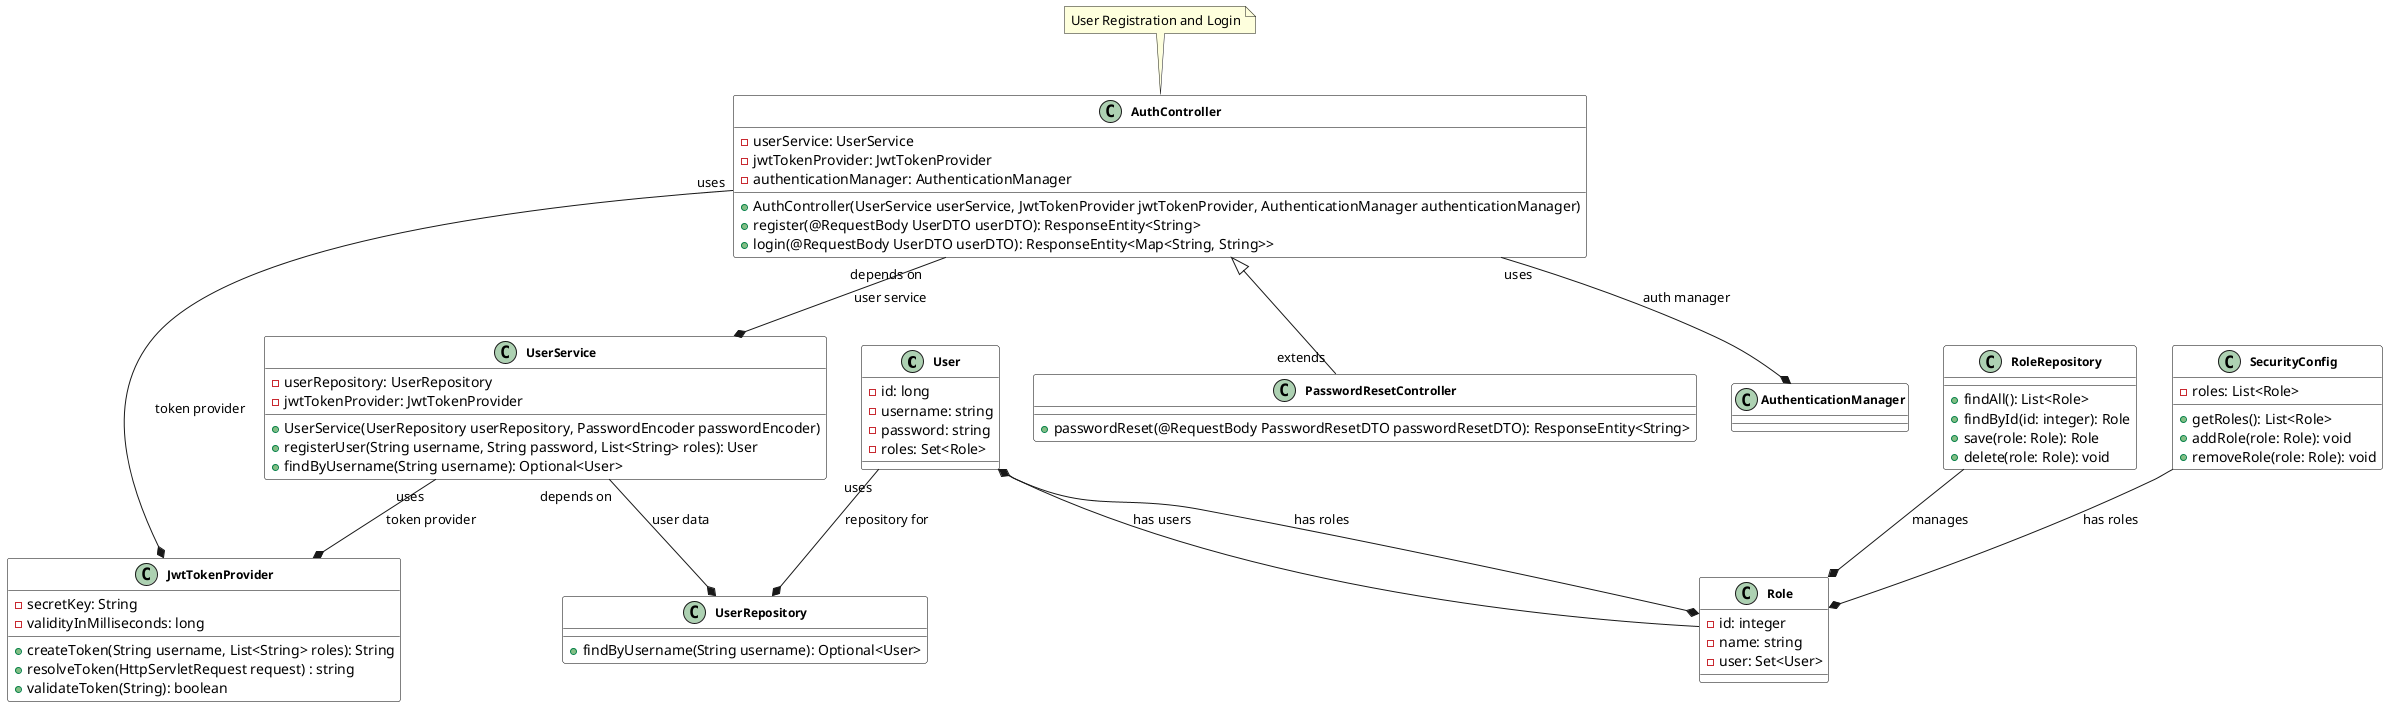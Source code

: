 @startuml
skinparam class {
  BackgroundColor White
  BorderColor Black
  FontSize 12
  FontStyle Bold
}

class User {
  - id: long
  - username: string
  - password: string
  - roles: Set<Role>
}

class UserRepository {
  + findByUsername(String username): Optional<User>
}

class UserService {
  - userRepository: UserRepository
  - jwtTokenProvider: JwtTokenProvider
  + UserService(UserRepository userRepository, PasswordEncoder passwordEncoder)
  + registerUser(String username, String password, List<String> roles): User
  + findByUsername(String username): Optional<User>
}

class JwtTokenProvider {
  - secretKey: String
  - validityInMilliseconds: long
  + createToken(String username, List<String> roles): String
  + resolveToken(HttpServletRequest request) : string
  + validateToken(String): boolean
}

class AuthController {
  - userService: UserService
  - jwtTokenProvider: JwtTokenProvider
  - authenticationManager: AuthenticationManager
  + AuthController(UserService userService, JwtTokenProvider jwtTokenProvider, AuthenticationManager authenticationManager)
  + register(@RequestBody UserDTO userDTO): ResponseEntity<String>
  + login(@RequestBody UserDTO userDTO): ResponseEntity<Map<String, String>>
}

class PasswordResetController {
  + passwordReset(@RequestBody PasswordResetDTO passwordResetDTO): ResponseEntity<String>
}

class Role {
  - id: integer
  - name: string
  - user: Set<User>
}

class RoleRepository {
  + findAll(): List<Role>
  + findById(id: integer): Role
  + save(role: Role): Role
  + delete(role: Role): void
}

class SecurityConfig {
  - roles: List<Role>
  + getRoles(): List<Role>
  + addRole(role: Role): void
  + removeRole(role: Role): void
}


User "uses" --* UserRepository : "repository for"
UserService "depends on" --* UserRepository : "user data"
UserService "uses" --* JwtTokenProvider : "token provider"
AuthController "depends on" --* UserService : "user service"
AuthController "uses" --* JwtTokenProvider : "token provider"
AuthController "uses" --* AuthenticationManager : "auth manager"
AuthController <|-- "extends" PasswordResetController
RoleRepository --* Role : "manages"
SecurityConfig --* Role : "has roles"
Role --* User : "has users"
User --* Role : "has roles"

note "User Registration and Login" as N1
N1 ..> AuthController
@enduml